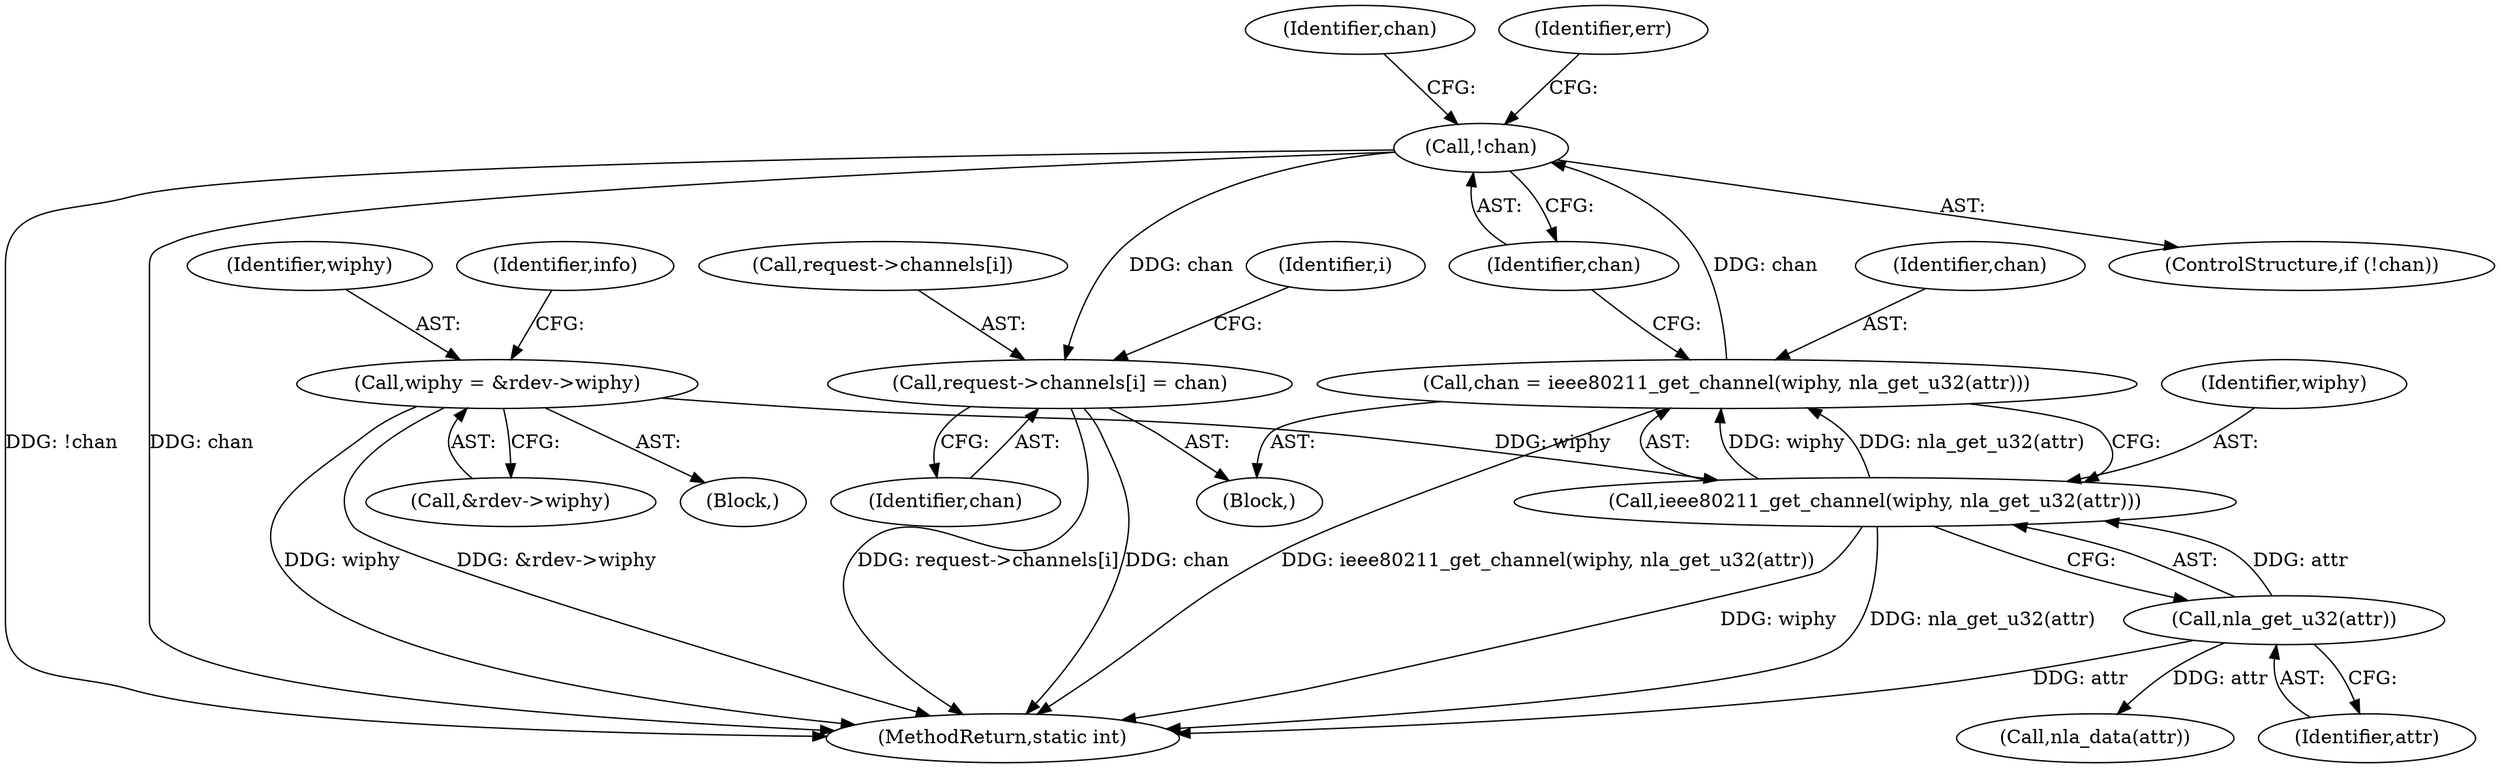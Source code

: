 digraph "0_linux_208c72f4fe44fe09577e7975ba0e7fa0278f3d03@array" {
"1000413" [label="(Call,request->channels[i] = chan)"];
"1000398" [label="(Call,!chan)"];
"1000391" [label="(Call,chan = ieee80211_get_channel(wiphy, nla_get_u32(attr)))"];
"1000393" [label="(Call,ieee80211_get_channel(wiphy, nla_get_u32(attr)))"];
"1000199" [label="(Call,wiphy = &rdev->wiphy)"];
"1000395" [label="(Call,nla_get_u32(attr))"];
"1000396" [label="(Identifier,attr)"];
"1000391" [label="(Call,chan = ieee80211_get_channel(wiphy, nla_get_u32(attr)))"];
"1000409" [label="(Identifier,chan)"];
"1000200" [label="(Identifier,wiphy)"];
"1000537" [label="(Call,nla_data(attr))"];
"1000395" [label="(Call,nla_get_u32(attr))"];
"1000421" [label="(Identifier,i)"];
"1000397" [label="(ControlStructure,if (!chan))"];
"1000106" [label="(Block,)"];
"1000632" [label="(MethodReturn,static int)"];
"1000394" [label="(Identifier,wiphy)"];
"1000413" [label="(Call,request->channels[i] = chan)"];
"1000414" [label="(Call,request->channels[i])"];
"1000398" [label="(Call,!chan)"];
"1000199" [label="(Call,wiphy = &rdev->wiphy)"];
"1000201" [label="(Call,&rdev->wiphy)"];
"1000393" [label="(Call,ieee80211_get_channel(wiphy, nla_get_u32(attr)))"];
"1000392" [label="(Identifier,chan)"];
"1000419" [label="(Identifier,chan)"];
"1000389" [label="(Block,)"];
"1000402" [label="(Identifier,err)"];
"1000208" [label="(Identifier,info)"];
"1000399" [label="(Identifier,chan)"];
"1000413" -> "1000389"  [label="AST: "];
"1000413" -> "1000419"  [label="CFG: "];
"1000414" -> "1000413"  [label="AST: "];
"1000419" -> "1000413"  [label="AST: "];
"1000421" -> "1000413"  [label="CFG: "];
"1000413" -> "1000632"  [label="DDG: request->channels[i]"];
"1000413" -> "1000632"  [label="DDG: chan"];
"1000398" -> "1000413"  [label="DDG: chan"];
"1000398" -> "1000397"  [label="AST: "];
"1000398" -> "1000399"  [label="CFG: "];
"1000399" -> "1000398"  [label="AST: "];
"1000402" -> "1000398"  [label="CFG: "];
"1000409" -> "1000398"  [label="CFG: "];
"1000398" -> "1000632"  [label="DDG: !chan"];
"1000398" -> "1000632"  [label="DDG: chan"];
"1000391" -> "1000398"  [label="DDG: chan"];
"1000391" -> "1000389"  [label="AST: "];
"1000391" -> "1000393"  [label="CFG: "];
"1000392" -> "1000391"  [label="AST: "];
"1000393" -> "1000391"  [label="AST: "];
"1000399" -> "1000391"  [label="CFG: "];
"1000391" -> "1000632"  [label="DDG: ieee80211_get_channel(wiphy, nla_get_u32(attr))"];
"1000393" -> "1000391"  [label="DDG: wiphy"];
"1000393" -> "1000391"  [label="DDG: nla_get_u32(attr)"];
"1000393" -> "1000395"  [label="CFG: "];
"1000394" -> "1000393"  [label="AST: "];
"1000395" -> "1000393"  [label="AST: "];
"1000393" -> "1000632"  [label="DDG: wiphy"];
"1000393" -> "1000632"  [label="DDG: nla_get_u32(attr)"];
"1000199" -> "1000393"  [label="DDG: wiphy"];
"1000395" -> "1000393"  [label="DDG: attr"];
"1000199" -> "1000106"  [label="AST: "];
"1000199" -> "1000201"  [label="CFG: "];
"1000200" -> "1000199"  [label="AST: "];
"1000201" -> "1000199"  [label="AST: "];
"1000208" -> "1000199"  [label="CFG: "];
"1000199" -> "1000632"  [label="DDG: &rdev->wiphy"];
"1000199" -> "1000632"  [label="DDG: wiphy"];
"1000395" -> "1000396"  [label="CFG: "];
"1000396" -> "1000395"  [label="AST: "];
"1000395" -> "1000632"  [label="DDG: attr"];
"1000395" -> "1000537"  [label="DDG: attr"];
}

